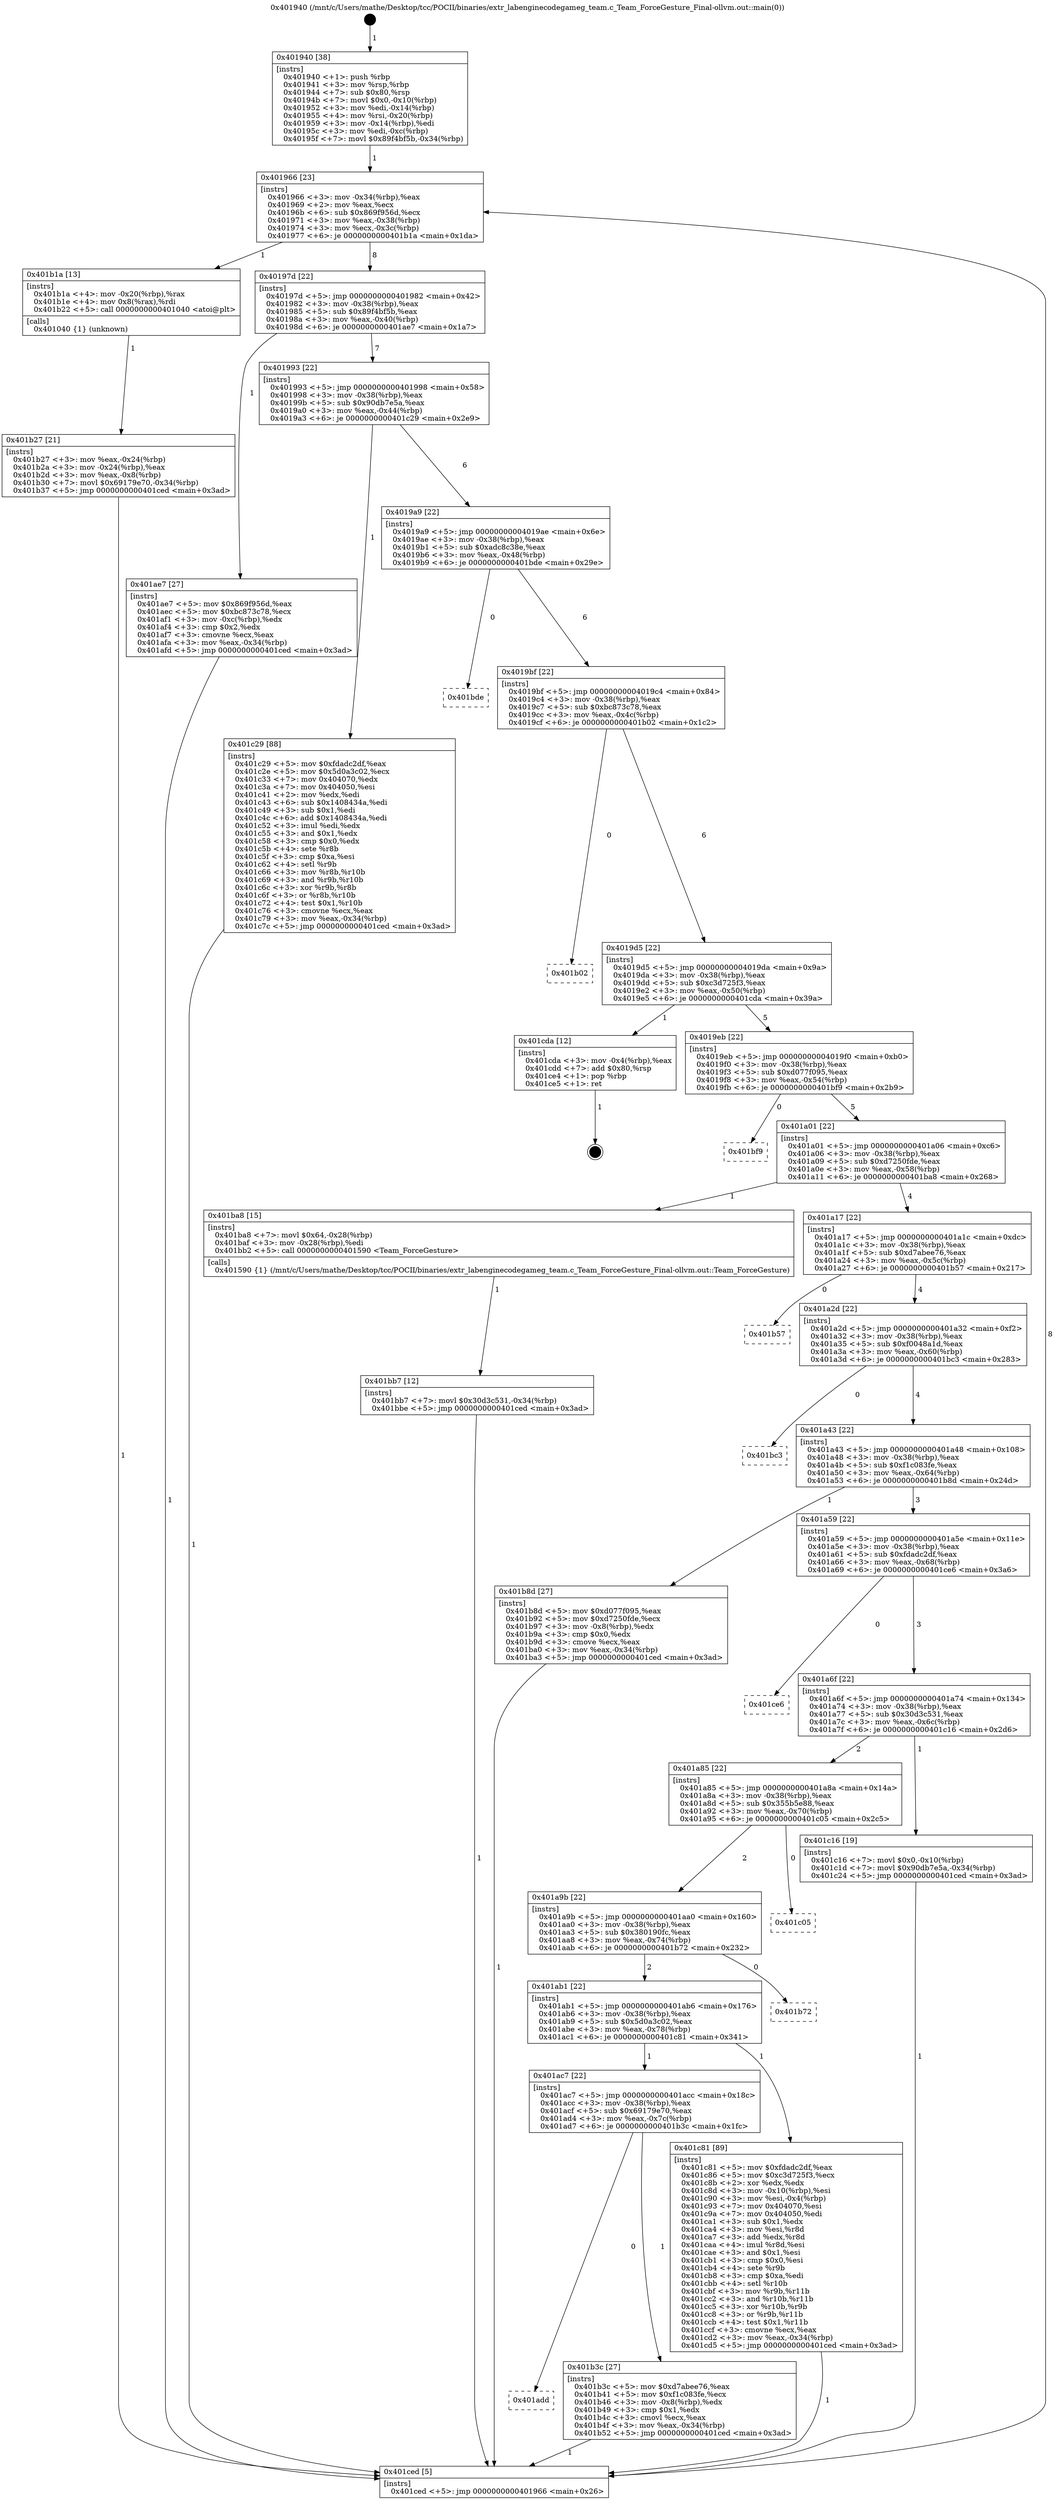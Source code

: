 digraph "0x401940" {
  label = "0x401940 (/mnt/c/Users/mathe/Desktop/tcc/POCII/binaries/extr_labenginecodegameg_team.c_Team_ForceGesture_Final-ollvm.out::main(0))"
  labelloc = "t"
  node[shape=record]

  Entry [label="",width=0.3,height=0.3,shape=circle,fillcolor=black,style=filled]
  "0x401966" [label="{
     0x401966 [23]\l
     | [instrs]\l
     &nbsp;&nbsp;0x401966 \<+3\>: mov -0x34(%rbp),%eax\l
     &nbsp;&nbsp;0x401969 \<+2\>: mov %eax,%ecx\l
     &nbsp;&nbsp;0x40196b \<+6\>: sub $0x869f956d,%ecx\l
     &nbsp;&nbsp;0x401971 \<+3\>: mov %eax,-0x38(%rbp)\l
     &nbsp;&nbsp;0x401974 \<+3\>: mov %ecx,-0x3c(%rbp)\l
     &nbsp;&nbsp;0x401977 \<+6\>: je 0000000000401b1a \<main+0x1da\>\l
  }"]
  "0x401b1a" [label="{
     0x401b1a [13]\l
     | [instrs]\l
     &nbsp;&nbsp;0x401b1a \<+4\>: mov -0x20(%rbp),%rax\l
     &nbsp;&nbsp;0x401b1e \<+4\>: mov 0x8(%rax),%rdi\l
     &nbsp;&nbsp;0x401b22 \<+5\>: call 0000000000401040 \<atoi@plt\>\l
     | [calls]\l
     &nbsp;&nbsp;0x401040 \{1\} (unknown)\l
  }"]
  "0x40197d" [label="{
     0x40197d [22]\l
     | [instrs]\l
     &nbsp;&nbsp;0x40197d \<+5\>: jmp 0000000000401982 \<main+0x42\>\l
     &nbsp;&nbsp;0x401982 \<+3\>: mov -0x38(%rbp),%eax\l
     &nbsp;&nbsp;0x401985 \<+5\>: sub $0x89f4bf5b,%eax\l
     &nbsp;&nbsp;0x40198a \<+3\>: mov %eax,-0x40(%rbp)\l
     &nbsp;&nbsp;0x40198d \<+6\>: je 0000000000401ae7 \<main+0x1a7\>\l
  }"]
  Exit [label="",width=0.3,height=0.3,shape=circle,fillcolor=black,style=filled,peripheries=2]
  "0x401ae7" [label="{
     0x401ae7 [27]\l
     | [instrs]\l
     &nbsp;&nbsp;0x401ae7 \<+5\>: mov $0x869f956d,%eax\l
     &nbsp;&nbsp;0x401aec \<+5\>: mov $0xbc873c78,%ecx\l
     &nbsp;&nbsp;0x401af1 \<+3\>: mov -0xc(%rbp),%edx\l
     &nbsp;&nbsp;0x401af4 \<+3\>: cmp $0x2,%edx\l
     &nbsp;&nbsp;0x401af7 \<+3\>: cmovne %ecx,%eax\l
     &nbsp;&nbsp;0x401afa \<+3\>: mov %eax,-0x34(%rbp)\l
     &nbsp;&nbsp;0x401afd \<+5\>: jmp 0000000000401ced \<main+0x3ad\>\l
  }"]
  "0x401993" [label="{
     0x401993 [22]\l
     | [instrs]\l
     &nbsp;&nbsp;0x401993 \<+5\>: jmp 0000000000401998 \<main+0x58\>\l
     &nbsp;&nbsp;0x401998 \<+3\>: mov -0x38(%rbp),%eax\l
     &nbsp;&nbsp;0x40199b \<+5\>: sub $0x90db7e5a,%eax\l
     &nbsp;&nbsp;0x4019a0 \<+3\>: mov %eax,-0x44(%rbp)\l
     &nbsp;&nbsp;0x4019a3 \<+6\>: je 0000000000401c29 \<main+0x2e9\>\l
  }"]
  "0x401ced" [label="{
     0x401ced [5]\l
     | [instrs]\l
     &nbsp;&nbsp;0x401ced \<+5\>: jmp 0000000000401966 \<main+0x26\>\l
  }"]
  "0x401940" [label="{
     0x401940 [38]\l
     | [instrs]\l
     &nbsp;&nbsp;0x401940 \<+1\>: push %rbp\l
     &nbsp;&nbsp;0x401941 \<+3\>: mov %rsp,%rbp\l
     &nbsp;&nbsp;0x401944 \<+7\>: sub $0x80,%rsp\l
     &nbsp;&nbsp;0x40194b \<+7\>: movl $0x0,-0x10(%rbp)\l
     &nbsp;&nbsp;0x401952 \<+3\>: mov %edi,-0x14(%rbp)\l
     &nbsp;&nbsp;0x401955 \<+4\>: mov %rsi,-0x20(%rbp)\l
     &nbsp;&nbsp;0x401959 \<+3\>: mov -0x14(%rbp),%edi\l
     &nbsp;&nbsp;0x40195c \<+3\>: mov %edi,-0xc(%rbp)\l
     &nbsp;&nbsp;0x40195f \<+7\>: movl $0x89f4bf5b,-0x34(%rbp)\l
  }"]
  "0x401b27" [label="{
     0x401b27 [21]\l
     | [instrs]\l
     &nbsp;&nbsp;0x401b27 \<+3\>: mov %eax,-0x24(%rbp)\l
     &nbsp;&nbsp;0x401b2a \<+3\>: mov -0x24(%rbp),%eax\l
     &nbsp;&nbsp;0x401b2d \<+3\>: mov %eax,-0x8(%rbp)\l
     &nbsp;&nbsp;0x401b30 \<+7\>: movl $0x69179e70,-0x34(%rbp)\l
     &nbsp;&nbsp;0x401b37 \<+5\>: jmp 0000000000401ced \<main+0x3ad\>\l
  }"]
  "0x401bb7" [label="{
     0x401bb7 [12]\l
     | [instrs]\l
     &nbsp;&nbsp;0x401bb7 \<+7\>: movl $0x30d3c531,-0x34(%rbp)\l
     &nbsp;&nbsp;0x401bbe \<+5\>: jmp 0000000000401ced \<main+0x3ad\>\l
  }"]
  "0x401c29" [label="{
     0x401c29 [88]\l
     | [instrs]\l
     &nbsp;&nbsp;0x401c29 \<+5\>: mov $0xfdadc2df,%eax\l
     &nbsp;&nbsp;0x401c2e \<+5\>: mov $0x5d0a3c02,%ecx\l
     &nbsp;&nbsp;0x401c33 \<+7\>: mov 0x404070,%edx\l
     &nbsp;&nbsp;0x401c3a \<+7\>: mov 0x404050,%esi\l
     &nbsp;&nbsp;0x401c41 \<+2\>: mov %edx,%edi\l
     &nbsp;&nbsp;0x401c43 \<+6\>: sub $0x1408434a,%edi\l
     &nbsp;&nbsp;0x401c49 \<+3\>: sub $0x1,%edi\l
     &nbsp;&nbsp;0x401c4c \<+6\>: add $0x1408434a,%edi\l
     &nbsp;&nbsp;0x401c52 \<+3\>: imul %edi,%edx\l
     &nbsp;&nbsp;0x401c55 \<+3\>: and $0x1,%edx\l
     &nbsp;&nbsp;0x401c58 \<+3\>: cmp $0x0,%edx\l
     &nbsp;&nbsp;0x401c5b \<+4\>: sete %r8b\l
     &nbsp;&nbsp;0x401c5f \<+3\>: cmp $0xa,%esi\l
     &nbsp;&nbsp;0x401c62 \<+4\>: setl %r9b\l
     &nbsp;&nbsp;0x401c66 \<+3\>: mov %r8b,%r10b\l
     &nbsp;&nbsp;0x401c69 \<+3\>: and %r9b,%r10b\l
     &nbsp;&nbsp;0x401c6c \<+3\>: xor %r9b,%r8b\l
     &nbsp;&nbsp;0x401c6f \<+3\>: or %r8b,%r10b\l
     &nbsp;&nbsp;0x401c72 \<+4\>: test $0x1,%r10b\l
     &nbsp;&nbsp;0x401c76 \<+3\>: cmovne %ecx,%eax\l
     &nbsp;&nbsp;0x401c79 \<+3\>: mov %eax,-0x34(%rbp)\l
     &nbsp;&nbsp;0x401c7c \<+5\>: jmp 0000000000401ced \<main+0x3ad\>\l
  }"]
  "0x4019a9" [label="{
     0x4019a9 [22]\l
     | [instrs]\l
     &nbsp;&nbsp;0x4019a9 \<+5\>: jmp 00000000004019ae \<main+0x6e\>\l
     &nbsp;&nbsp;0x4019ae \<+3\>: mov -0x38(%rbp),%eax\l
     &nbsp;&nbsp;0x4019b1 \<+5\>: sub $0xadc8c38e,%eax\l
     &nbsp;&nbsp;0x4019b6 \<+3\>: mov %eax,-0x48(%rbp)\l
     &nbsp;&nbsp;0x4019b9 \<+6\>: je 0000000000401bde \<main+0x29e\>\l
  }"]
  "0x401add" [label="{
     0x401add\l
  }", style=dashed]
  "0x401bde" [label="{
     0x401bde\l
  }", style=dashed]
  "0x4019bf" [label="{
     0x4019bf [22]\l
     | [instrs]\l
     &nbsp;&nbsp;0x4019bf \<+5\>: jmp 00000000004019c4 \<main+0x84\>\l
     &nbsp;&nbsp;0x4019c4 \<+3\>: mov -0x38(%rbp),%eax\l
     &nbsp;&nbsp;0x4019c7 \<+5\>: sub $0xbc873c78,%eax\l
     &nbsp;&nbsp;0x4019cc \<+3\>: mov %eax,-0x4c(%rbp)\l
     &nbsp;&nbsp;0x4019cf \<+6\>: je 0000000000401b02 \<main+0x1c2\>\l
  }"]
  "0x401b3c" [label="{
     0x401b3c [27]\l
     | [instrs]\l
     &nbsp;&nbsp;0x401b3c \<+5\>: mov $0xd7abee76,%eax\l
     &nbsp;&nbsp;0x401b41 \<+5\>: mov $0xf1c083fe,%ecx\l
     &nbsp;&nbsp;0x401b46 \<+3\>: mov -0x8(%rbp),%edx\l
     &nbsp;&nbsp;0x401b49 \<+3\>: cmp $0x1,%edx\l
     &nbsp;&nbsp;0x401b4c \<+3\>: cmovl %ecx,%eax\l
     &nbsp;&nbsp;0x401b4f \<+3\>: mov %eax,-0x34(%rbp)\l
     &nbsp;&nbsp;0x401b52 \<+5\>: jmp 0000000000401ced \<main+0x3ad\>\l
  }"]
  "0x401b02" [label="{
     0x401b02\l
  }", style=dashed]
  "0x4019d5" [label="{
     0x4019d5 [22]\l
     | [instrs]\l
     &nbsp;&nbsp;0x4019d5 \<+5\>: jmp 00000000004019da \<main+0x9a\>\l
     &nbsp;&nbsp;0x4019da \<+3\>: mov -0x38(%rbp),%eax\l
     &nbsp;&nbsp;0x4019dd \<+5\>: sub $0xc3d725f3,%eax\l
     &nbsp;&nbsp;0x4019e2 \<+3\>: mov %eax,-0x50(%rbp)\l
     &nbsp;&nbsp;0x4019e5 \<+6\>: je 0000000000401cda \<main+0x39a\>\l
  }"]
  "0x401ac7" [label="{
     0x401ac7 [22]\l
     | [instrs]\l
     &nbsp;&nbsp;0x401ac7 \<+5\>: jmp 0000000000401acc \<main+0x18c\>\l
     &nbsp;&nbsp;0x401acc \<+3\>: mov -0x38(%rbp),%eax\l
     &nbsp;&nbsp;0x401acf \<+5\>: sub $0x69179e70,%eax\l
     &nbsp;&nbsp;0x401ad4 \<+3\>: mov %eax,-0x7c(%rbp)\l
     &nbsp;&nbsp;0x401ad7 \<+6\>: je 0000000000401b3c \<main+0x1fc\>\l
  }"]
  "0x401cda" [label="{
     0x401cda [12]\l
     | [instrs]\l
     &nbsp;&nbsp;0x401cda \<+3\>: mov -0x4(%rbp),%eax\l
     &nbsp;&nbsp;0x401cdd \<+7\>: add $0x80,%rsp\l
     &nbsp;&nbsp;0x401ce4 \<+1\>: pop %rbp\l
     &nbsp;&nbsp;0x401ce5 \<+1\>: ret\l
  }"]
  "0x4019eb" [label="{
     0x4019eb [22]\l
     | [instrs]\l
     &nbsp;&nbsp;0x4019eb \<+5\>: jmp 00000000004019f0 \<main+0xb0\>\l
     &nbsp;&nbsp;0x4019f0 \<+3\>: mov -0x38(%rbp),%eax\l
     &nbsp;&nbsp;0x4019f3 \<+5\>: sub $0xd077f095,%eax\l
     &nbsp;&nbsp;0x4019f8 \<+3\>: mov %eax,-0x54(%rbp)\l
     &nbsp;&nbsp;0x4019fb \<+6\>: je 0000000000401bf9 \<main+0x2b9\>\l
  }"]
  "0x401c81" [label="{
     0x401c81 [89]\l
     | [instrs]\l
     &nbsp;&nbsp;0x401c81 \<+5\>: mov $0xfdadc2df,%eax\l
     &nbsp;&nbsp;0x401c86 \<+5\>: mov $0xc3d725f3,%ecx\l
     &nbsp;&nbsp;0x401c8b \<+2\>: xor %edx,%edx\l
     &nbsp;&nbsp;0x401c8d \<+3\>: mov -0x10(%rbp),%esi\l
     &nbsp;&nbsp;0x401c90 \<+3\>: mov %esi,-0x4(%rbp)\l
     &nbsp;&nbsp;0x401c93 \<+7\>: mov 0x404070,%esi\l
     &nbsp;&nbsp;0x401c9a \<+7\>: mov 0x404050,%edi\l
     &nbsp;&nbsp;0x401ca1 \<+3\>: sub $0x1,%edx\l
     &nbsp;&nbsp;0x401ca4 \<+3\>: mov %esi,%r8d\l
     &nbsp;&nbsp;0x401ca7 \<+3\>: add %edx,%r8d\l
     &nbsp;&nbsp;0x401caa \<+4\>: imul %r8d,%esi\l
     &nbsp;&nbsp;0x401cae \<+3\>: and $0x1,%esi\l
     &nbsp;&nbsp;0x401cb1 \<+3\>: cmp $0x0,%esi\l
     &nbsp;&nbsp;0x401cb4 \<+4\>: sete %r9b\l
     &nbsp;&nbsp;0x401cb8 \<+3\>: cmp $0xa,%edi\l
     &nbsp;&nbsp;0x401cbb \<+4\>: setl %r10b\l
     &nbsp;&nbsp;0x401cbf \<+3\>: mov %r9b,%r11b\l
     &nbsp;&nbsp;0x401cc2 \<+3\>: and %r10b,%r11b\l
     &nbsp;&nbsp;0x401cc5 \<+3\>: xor %r10b,%r9b\l
     &nbsp;&nbsp;0x401cc8 \<+3\>: or %r9b,%r11b\l
     &nbsp;&nbsp;0x401ccb \<+4\>: test $0x1,%r11b\l
     &nbsp;&nbsp;0x401ccf \<+3\>: cmovne %ecx,%eax\l
     &nbsp;&nbsp;0x401cd2 \<+3\>: mov %eax,-0x34(%rbp)\l
     &nbsp;&nbsp;0x401cd5 \<+5\>: jmp 0000000000401ced \<main+0x3ad\>\l
  }"]
  "0x401bf9" [label="{
     0x401bf9\l
  }", style=dashed]
  "0x401a01" [label="{
     0x401a01 [22]\l
     | [instrs]\l
     &nbsp;&nbsp;0x401a01 \<+5\>: jmp 0000000000401a06 \<main+0xc6\>\l
     &nbsp;&nbsp;0x401a06 \<+3\>: mov -0x38(%rbp),%eax\l
     &nbsp;&nbsp;0x401a09 \<+5\>: sub $0xd7250fde,%eax\l
     &nbsp;&nbsp;0x401a0e \<+3\>: mov %eax,-0x58(%rbp)\l
     &nbsp;&nbsp;0x401a11 \<+6\>: je 0000000000401ba8 \<main+0x268\>\l
  }"]
  "0x401ab1" [label="{
     0x401ab1 [22]\l
     | [instrs]\l
     &nbsp;&nbsp;0x401ab1 \<+5\>: jmp 0000000000401ab6 \<main+0x176\>\l
     &nbsp;&nbsp;0x401ab6 \<+3\>: mov -0x38(%rbp),%eax\l
     &nbsp;&nbsp;0x401ab9 \<+5\>: sub $0x5d0a3c02,%eax\l
     &nbsp;&nbsp;0x401abe \<+3\>: mov %eax,-0x78(%rbp)\l
     &nbsp;&nbsp;0x401ac1 \<+6\>: je 0000000000401c81 \<main+0x341\>\l
  }"]
  "0x401ba8" [label="{
     0x401ba8 [15]\l
     | [instrs]\l
     &nbsp;&nbsp;0x401ba8 \<+7\>: movl $0x64,-0x28(%rbp)\l
     &nbsp;&nbsp;0x401baf \<+3\>: mov -0x28(%rbp),%edi\l
     &nbsp;&nbsp;0x401bb2 \<+5\>: call 0000000000401590 \<Team_ForceGesture\>\l
     | [calls]\l
     &nbsp;&nbsp;0x401590 \{1\} (/mnt/c/Users/mathe/Desktop/tcc/POCII/binaries/extr_labenginecodegameg_team.c_Team_ForceGesture_Final-ollvm.out::Team_ForceGesture)\l
  }"]
  "0x401a17" [label="{
     0x401a17 [22]\l
     | [instrs]\l
     &nbsp;&nbsp;0x401a17 \<+5\>: jmp 0000000000401a1c \<main+0xdc\>\l
     &nbsp;&nbsp;0x401a1c \<+3\>: mov -0x38(%rbp),%eax\l
     &nbsp;&nbsp;0x401a1f \<+5\>: sub $0xd7abee76,%eax\l
     &nbsp;&nbsp;0x401a24 \<+3\>: mov %eax,-0x5c(%rbp)\l
     &nbsp;&nbsp;0x401a27 \<+6\>: je 0000000000401b57 \<main+0x217\>\l
  }"]
  "0x401b72" [label="{
     0x401b72\l
  }", style=dashed]
  "0x401b57" [label="{
     0x401b57\l
  }", style=dashed]
  "0x401a2d" [label="{
     0x401a2d [22]\l
     | [instrs]\l
     &nbsp;&nbsp;0x401a2d \<+5\>: jmp 0000000000401a32 \<main+0xf2\>\l
     &nbsp;&nbsp;0x401a32 \<+3\>: mov -0x38(%rbp),%eax\l
     &nbsp;&nbsp;0x401a35 \<+5\>: sub $0xf0048a1d,%eax\l
     &nbsp;&nbsp;0x401a3a \<+3\>: mov %eax,-0x60(%rbp)\l
     &nbsp;&nbsp;0x401a3d \<+6\>: je 0000000000401bc3 \<main+0x283\>\l
  }"]
  "0x401a9b" [label="{
     0x401a9b [22]\l
     | [instrs]\l
     &nbsp;&nbsp;0x401a9b \<+5\>: jmp 0000000000401aa0 \<main+0x160\>\l
     &nbsp;&nbsp;0x401aa0 \<+3\>: mov -0x38(%rbp),%eax\l
     &nbsp;&nbsp;0x401aa3 \<+5\>: sub $0x380190fc,%eax\l
     &nbsp;&nbsp;0x401aa8 \<+3\>: mov %eax,-0x74(%rbp)\l
     &nbsp;&nbsp;0x401aab \<+6\>: je 0000000000401b72 \<main+0x232\>\l
  }"]
  "0x401bc3" [label="{
     0x401bc3\l
  }", style=dashed]
  "0x401a43" [label="{
     0x401a43 [22]\l
     | [instrs]\l
     &nbsp;&nbsp;0x401a43 \<+5\>: jmp 0000000000401a48 \<main+0x108\>\l
     &nbsp;&nbsp;0x401a48 \<+3\>: mov -0x38(%rbp),%eax\l
     &nbsp;&nbsp;0x401a4b \<+5\>: sub $0xf1c083fe,%eax\l
     &nbsp;&nbsp;0x401a50 \<+3\>: mov %eax,-0x64(%rbp)\l
     &nbsp;&nbsp;0x401a53 \<+6\>: je 0000000000401b8d \<main+0x24d\>\l
  }"]
  "0x401c05" [label="{
     0x401c05\l
  }", style=dashed]
  "0x401b8d" [label="{
     0x401b8d [27]\l
     | [instrs]\l
     &nbsp;&nbsp;0x401b8d \<+5\>: mov $0xd077f095,%eax\l
     &nbsp;&nbsp;0x401b92 \<+5\>: mov $0xd7250fde,%ecx\l
     &nbsp;&nbsp;0x401b97 \<+3\>: mov -0x8(%rbp),%edx\l
     &nbsp;&nbsp;0x401b9a \<+3\>: cmp $0x0,%edx\l
     &nbsp;&nbsp;0x401b9d \<+3\>: cmove %ecx,%eax\l
     &nbsp;&nbsp;0x401ba0 \<+3\>: mov %eax,-0x34(%rbp)\l
     &nbsp;&nbsp;0x401ba3 \<+5\>: jmp 0000000000401ced \<main+0x3ad\>\l
  }"]
  "0x401a59" [label="{
     0x401a59 [22]\l
     | [instrs]\l
     &nbsp;&nbsp;0x401a59 \<+5\>: jmp 0000000000401a5e \<main+0x11e\>\l
     &nbsp;&nbsp;0x401a5e \<+3\>: mov -0x38(%rbp),%eax\l
     &nbsp;&nbsp;0x401a61 \<+5\>: sub $0xfdadc2df,%eax\l
     &nbsp;&nbsp;0x401a66 \<+3\>: mov %eax,-0x68(%rbp)\l
     &nbsp;&nbsp;0x401a69 \<+6\>: je 0000000000401ce6 \<main+0x3a6\>\l
  }"]
  "0x401a85" [label="{
     0x401a85 [22]\l
     | [instrs]\l
     &nbsp;&nbsp;0x401a85 \<+5\>: jmp 0000000000401a8a \<main+0x14a\>\l
     &nbsp;&nbsp;0x401a8a \<+3\>: mov -0x38(%rbp),%eax\l
     &nbsp;&nbsp;0x401a8d \<+5\>: sub $0x355b5e88,%eax\l
     &nbsp;&nbsp;0x401a92 \<+3\>: mov %eax,-0x70(%rbp)\l
     &nbsp;&nbsp;0x401a95 \<+6\>: je 0000000000401c05 \<main+0x2c5\>\l
  }"]
  "0x401ce6" [label="{
     0x401ce6\l
  }", style=dashed]
  "0x401a6f" [label="{
     0x401a6f [22]\l
     | [instrs]\l
     &nbsp;&nbsp;0x401a6f \<+5\>: jmp 0000000000401a74 \<main+0x134\>\l
     &nbsp;&nbsp;0x401a74 \<+3\>: mov -0x38(%rbp),%eax\l
     &nbsp;&nbsp;0x401a77 \<+5\>: sub $0x30d3c531,%eax\l
     &nbsp;&nbsp;0x401a7c \<+3\>: mov %eax,-0x6c(%rbp)\l
     &nbsp;&nbsp;0x401a7f \<+6\>: je 0000000000401c16 \<main+0x2d6\>\l
  }"]
  "0x401c16" [label="{
     0x401c16 [19]\l
     | [instrs]\l
     &nbsp;&nbsp;0x401c16 \<+7\>: movl $0x0,-0x10(%rbp)\l
     &nbsp;&nbsp;0x401c1d \<+7\>: movl $0x90db7e5a,-0x34(%rbp)\l
     &nbsp;&nbsp;0x401c24 \<+5\>: jmp 0000000000401ced \<main+0x3ad\>\l
  }"]
  Entry -> "0x401940" [label=" 1"]
  "0x401966" -> "0x401b1a" [label=" 1"]
  "0x401966" -> "0x40197d" [label=" 8"]
  "0x401cda" -> Exit [label=" 1"]
  "0x40197d" -> "0x401ae7" [label=" 1"]
  "0x40197d" -> "0x401993" [label=" 7"]
  "0x401ae7" -> "0x401ced" [label=" 1"]
  "0x401940" -> "0x401966" [label=" 1"]
  "0x401ced" -> "0x401966" [label=" 8"]
  "0x401b1a" -> "0x401b27" [label=" 1"]
  "0x401b27" -> "0x401ced" [label=" 1"]
  "0x401c81" -> "0x401ced" [label=" 1"]
  "0x401993" -> "0x401c29" [label=" 1"]
  "0x401993" -> "0x4019a9" [label=" 6"]
  "0x401c29" -> "0x401ced" [label=" 1"]
  "0x4019a9" -> "0x401bde" [label=" 0"]
  "0x4019a9" -> "0x4019bf" [label=" 6"]
  "0x401c16" -> "0x401ced" [label=" 1"]
  "0x4019bf" -> "0x401b02" [label=" 0"]
  "0x4019bf" -> "0x4019d5" [label=" 6"]
  "0x401bb7" -> "0x401ced" [label=" 1"]
  "0x4019d5" -> "0x401cda" [label=" 1"]
  "0x4019d5" -> "0x4019eb" [label=" 5"]
  "0x401b8d" -> "0x401ced" [label=" 1"]
  "0x4019eb" -> "0x401bf9" [label=" 0"]
  "0x4019eb" -> "0x401a01" [label=" 5"]
  "0x401b3c" -> "0x401ced" [label=" 1"]
  "0x401a01" -> "0x401ba8" [label=" 1"]
  "0x401a01" -> "0x401a17" [label=" 4"]
  "0x401ac7" -> "0x401b3c" [label=" 1"]
  "0x401a17" -> "0x401b57" [label=" 0"]
  "0x401a17" -> "0x401a2d" [label=" 4"]
  "0x401ba8" -> "0x401bb7" [label=" 1"]
  "0x401a2d" -> "0x401bc3" [label=" 0"]
  "0x401a2d" -> "0x401a43" [label=" 4"]
  "0x401ab1" -> "0x401c81" [label=" 1"]
  "0x401a43" -> "0x401b8d" [label=" 1"]
  "0x401a43" -> "0x401a59" [label=" 3"]
  "0x401ac7" -> "0x401add" [label=" 0"]
  "0x401a59" -> "0x401ce6" [label=" 0"]
  "0x401a59" -> "0x401a6f" [label=" 3"]
  "0x401a9b" -> "0x401b72" [label=" 0"]
  "0x401a6f" -> "0x401c16" [label=" 1"]
  "0x401a6f" -> "0x401a85" [label=" 2"]
  "0x401a9b" -> "0x401ab1" [label=" 2"]
  "0x401a85" -> "0x401c05" [label=" 0"]
  "0x401a85" -> "0x401a9b" [label=" 2"]
  "0x401ab1" -> "0x401ac7" [label=" 1"]
}
